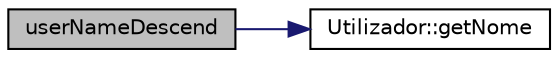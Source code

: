 digraph "userNameDescend"
{
  edge [fontname="Helvetica",fontsize="10",labelfontname="Helvetica",labelfontsize="10"];
  node [fontname="Helvetica",fontsize="10",shape=record];
  rankdir="LR";
  Node25 [label="userNameDescend",height=0.2,width=0.4,color="black", fillcolor="grey75", style="filled", fontcolor="black"];
  Node25 -> Node26 [color="midnightblue",fontsize="10",style="solid",fontname="Helvetica"];
  Node26 [label="Utilizador::getNome",height=0.2,width=0.4,color="black", fillcolor="white", style="filled",URL="$class_utilizador.html#a82874cffab116aa572f58576511b0e24",tooltip="Permite obter o nome do utilizador. "];
}
